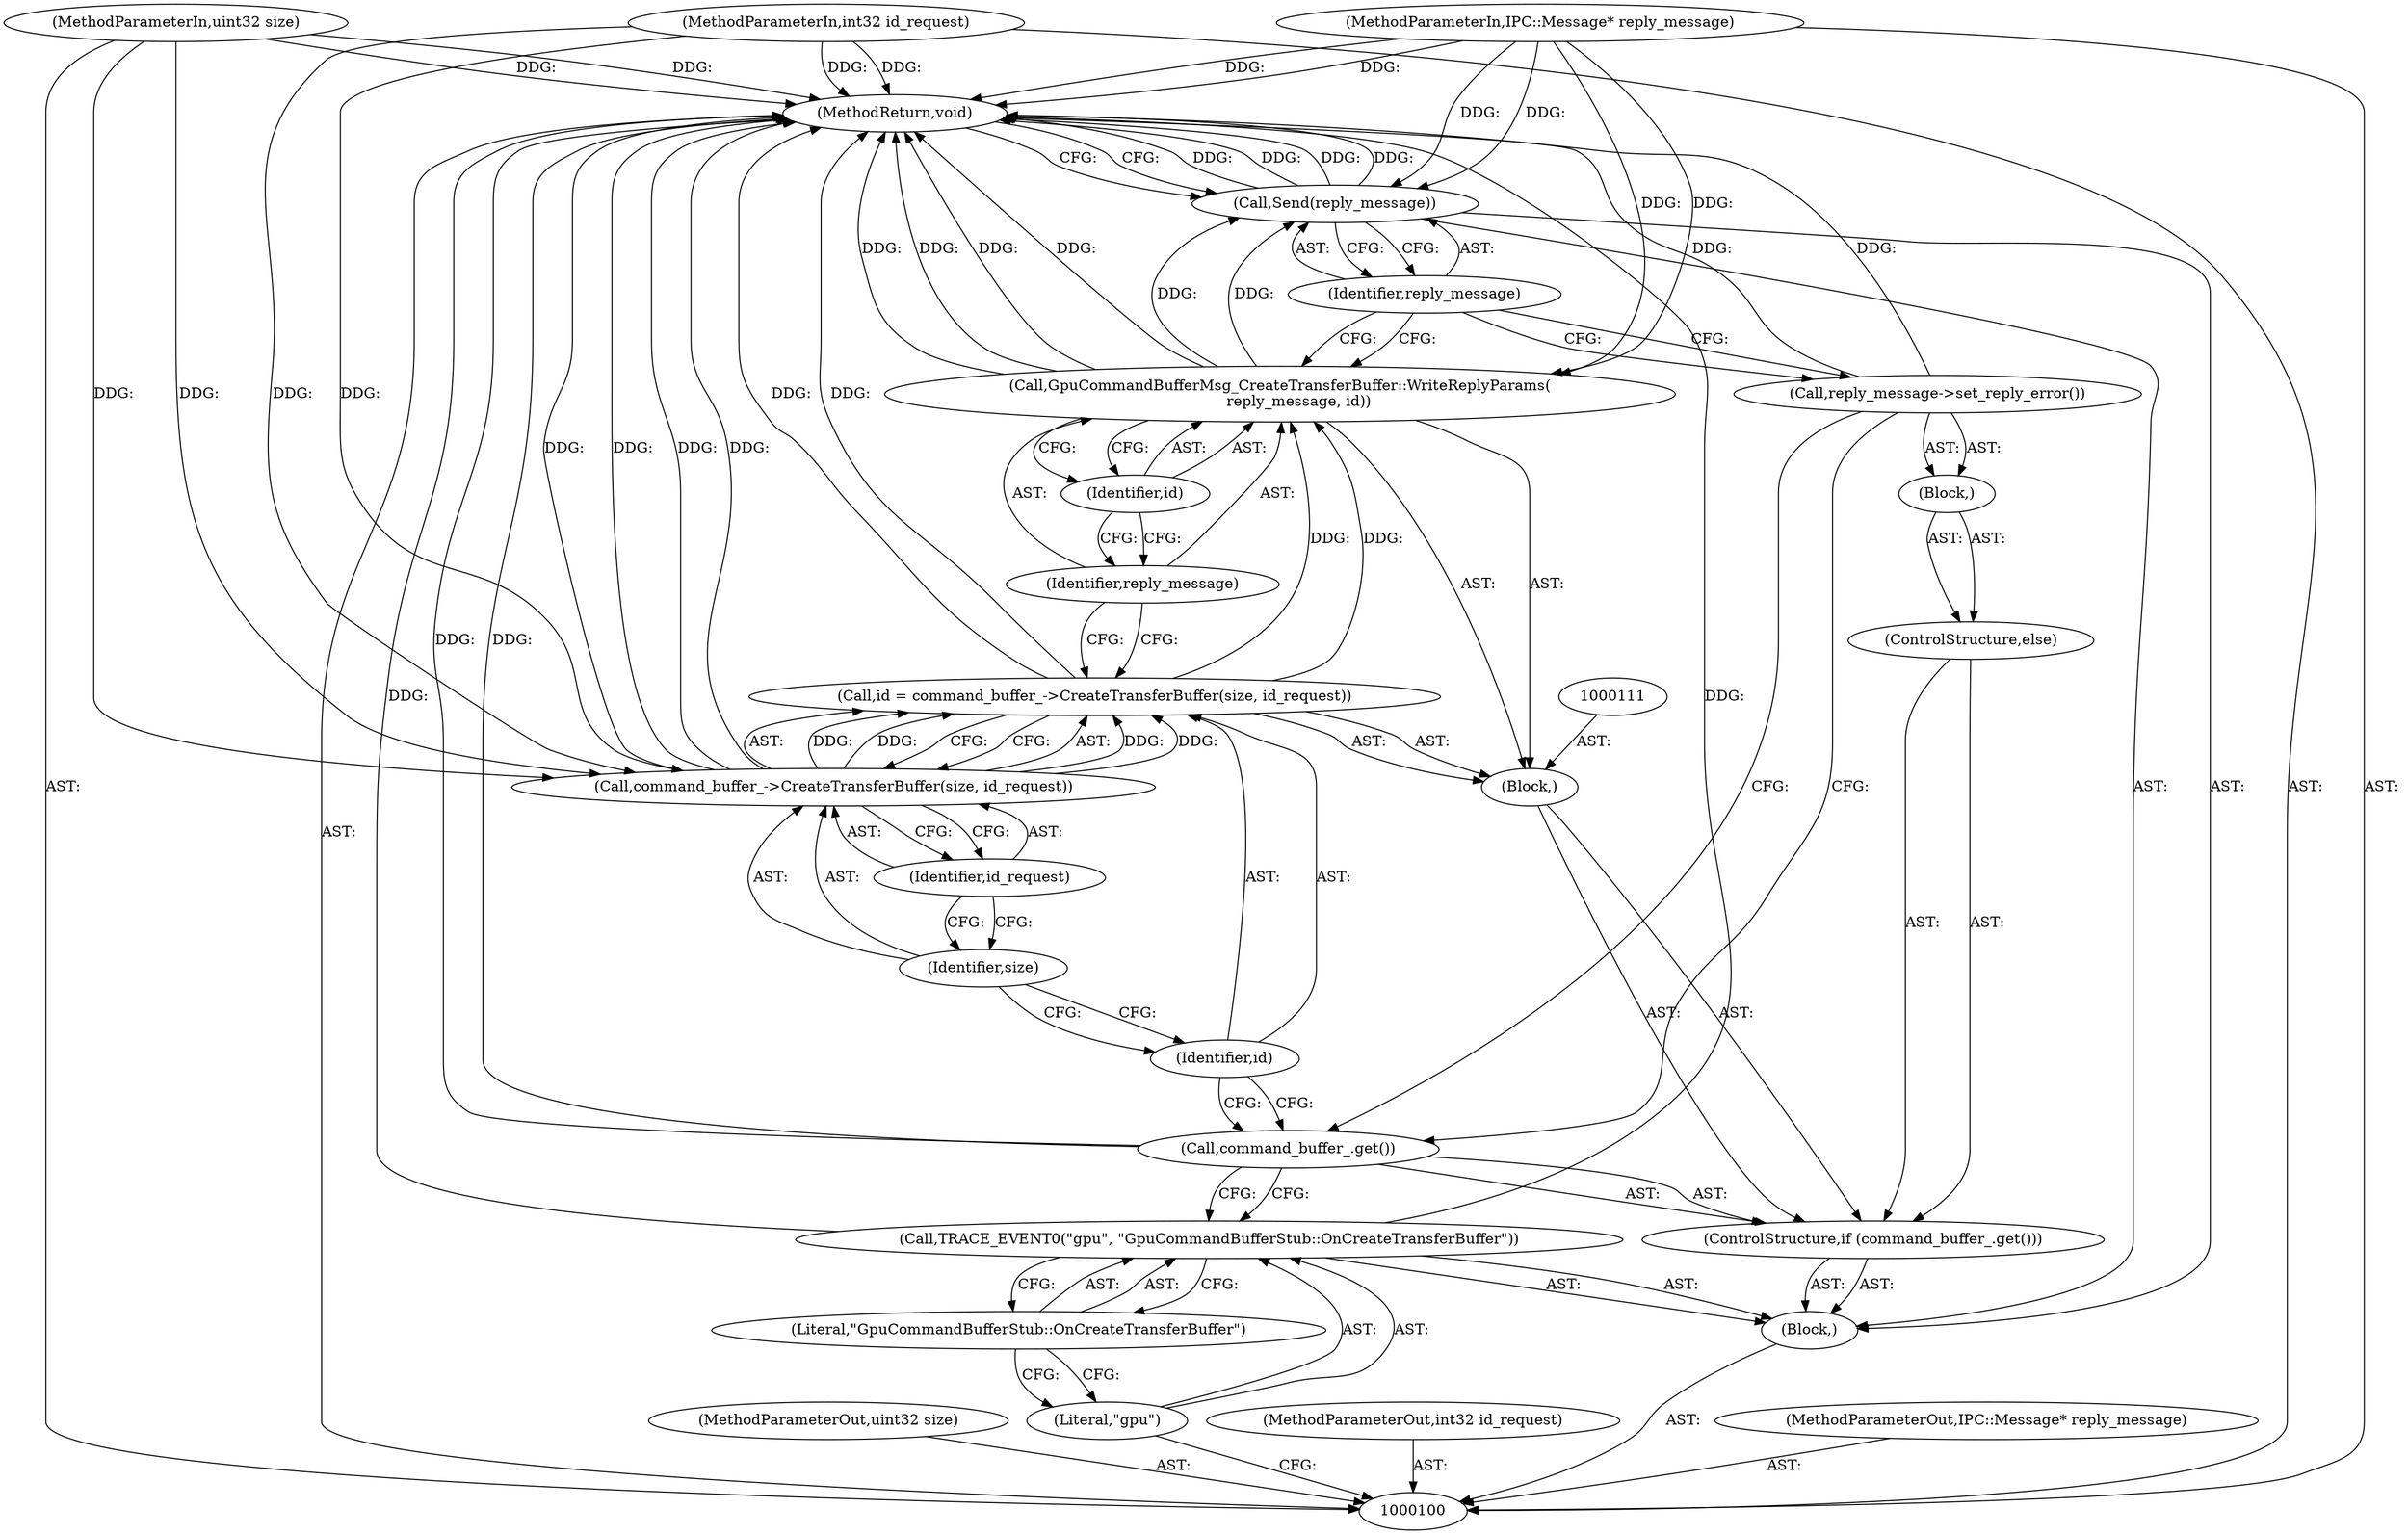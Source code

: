 digraph "0_Chrome_0ab5fab4939150bd0f30ada8a4bf6eb0f69d66c1" {
"1000120" [label="(ControlStructure,else)"];
"1000121" [label="(Block,)"];
"1000122" [label="(Call,reply_message->set_reply_error())"];
"1000123" [label="(Call,Send(reply_message))"];
"1000124" [label="(Identifier,reply_message)"];
"1000125" [label="(MethodReturn,void)"];
"1000101" [label="(MethodParameterIn,uint32 size)"];
"1000162" [label="(MethodParameterOut,uint32 size)"];
"1000102" [label="(MethodParameterIn,int32 id_request)"];
"1000163" [label="(MethodParameterOut,int32 id_request)"];
"1000103" [label="(MethodParameterIn,IPC::Message* reply_message)"];
"1000164" [label="(MethodParameterOut,IPC::Message* reply_message)"];
"1000104" [label="(Block,)"];
"1000106" [label="(Literal,\"gpu\")"];
"1000107" [label="(Literal,\"GpuCommandBufferStub::OnCreateTransferBuffer\")"];
"1000105" [label="(Call,TRACE_EVENT0(\"gpu\", \"GpuCommandBufferStub::OnCreateTransferBuffer\"))"];
"1000108" [label="(ControlStructure,if (command_buffer_.get()))"];
"1000109" [label="(Call,command_buffer_.get())"];
"1000112" [label="(Call,id = command_buffer_->CreateTransferBuffer(size, id_request))"];
"1000113" [label="(Identifier,id)"];
"1000114" [label="(Call,command_buffer_->CreateTransferBuffer(size, id_request))"];
"1000110" [label="(Block,)"];
"1000115" [label="(Identifier,size)"];
"1000116" [label="(Identifier,id_request)"];
"1000117" [label="(Call,GpuCommandBufferMsg_CreateTransferBuffer::WriteReplyParams(\n        reply_message, id))"];
"1000119" [label="(Identifier,id)"];
"1000118" [label="(Identifier,reply_message)"];
"1000120" -> "1000108"  [label="AST: "];
"1000121" -> "1000120"  [label="AST: "];
"1000121" -> "1000120"  [label="AST: "];
"1000122" -> "1000121"  [label="AST: "];
"1000122" -> "1000121"  [label="AST: "];
"1000122" -> "1000109"  [label="CFG: "];
"1000124" -> "1000122"  [label="CFG: "];
"1000122" -> "1000125"  [label="DDG: "];
"1000123" -> "1000104"  [label="AST: "];
"1000123" -> "1000124"  [label="CFG: "];
"1000124" -> "1000123"  [label="AST: "];
"1000125" -> "1000123"  [label="CFG: "];
"1000123" -> "1000125"  [label="DDG: "];
"1000123" -> "1000125"  [label="DDG: "];
"1000117" -> "1000123"  [label="DDG: "];
"1000103" -> "1000123"  [label="DDG: "];
"1000124" -> "1000123"  [label="AST: "];
"1000124" -> "1000117"  [label="CFG: "];
"1000124" -> "1000122"  [label="CFG: "];
"1000123" -> "1000124"  [label="CFG: "];
"1000125" -> "1000100"  [label="AST: "];
"1000125" -> "1000123"  [label="CFG: "];
"1000117" -> "1000125"  [label="DDG: "];
"1000117" -> "1000125"  [label="DDG: "];
"1000105" -> "1000125"  [label="DDG: "];
"1000112" -> "1000125"  [label="DDG: "];
"1000123" -> "1000125"  [label="DDG: "];
"1000123" -> "1000125"  [label="DDG: "];
"1000103" -> "1000125"  [label="DDG: "];
"1000114" -> "1000125"  [label="DDG: "];
"1000114" -> "1000125"  [label="DDG: "];
"1000101" -> "1000125"  [label="DDG: "];
"1000122" -> "1000125"  [label="DDG: "];
"1000109" -> "1000125"  [label="DDG: "];
"1000102" -> "1000125"  [label="DDG: "];
"1000101" -> "1000100"  [label="AST: "];
"1000101" -> "1000125"  [label="DDG: "];
"1000101" -> "1000114"  [label="DDG: "];
"1000162" -> "1000100"  [label="AST: "];
"1000102" -> "1000100"  [label="AST: "];
"1000102" -> "1000125"  [label="DDG: "];
"1000102" -> "1000114"  [label="DDG: "];
"1000163" -> "1000100"  [label="AST: "];
"1000103" -> "1000100"  [label="AST: "];
"1000103" -> "1000125"  [label="DDG: "];
"1000103" -> "1000117"  [label="DDG: "];
"1000103" -> "1000123"  [label="DDG: "];
"1000164" -> "1000100"  [label="AST: "];
"1000104" -> "1000100"  [label="AST: "];
"1000105" -> "1000104"  [label="AST: "];
"1000108" -> "1000104"  [label="AST: "];
"1000123" -> "1000104"  [label="AST: "];
"1000106" -> "1000105"  [label="AST: "];
"1000106" -> "1000100"  [label="CFG: "];
"1000107" -> "1000106"  [label="CFG: "];
"1000107" -> "1000105"  [label="AST: "];
"1000107" -> "1000106"  [label="CFG: "];
"1000105" -> "1000107"  [label="CFG: "];
"1000105" -> "1000104"  [label="AST: "];
"1000105" -> "1000107"  [label="CFG: "];
"1000106" -> "1000105"  [label="AST: "];
"1000107" -> "1000105"  [label="AST: "];
"1000109" -> "1000105"  [label="CFG: "];
"1000105" -> "1000125"  [label="DDG: "];
"1000108" -> "1000104"  [label="AST: "];
"1000109" -> "1000108"  [label="AST: "];
"1000110" -> "1000108"  [label="AST: "];
"1000120" -> "1000108"  [label="AST: "];
"1000109" -> "1000108"  [label="AST: "];
"1000109" -> "1000105"  [label="CFG: "];
"1000113" -> "1000109"  [label="CFG: "];
"1000122" -> "1000109"  [label="CFG: "];
"1000109" -> "1000125"  [label="DDG: "];
"1000112" -> "1000110"  [label="AST: "];
"1000112" -> "1000114"  [label="CFG: "];
"1000113" -> "1000112"  [label="AST: "];
"1000114" -> "1000112"  [label="AST: "];
"1000118" -> "1000112"  [label="CFG: "];
"1000112" -> "1000125"  [label="DDG: "];
"1000114" -> "1000112"  [label="DDG: "];
"1000114" -> "1000112"  [label="DDG: "];
"1000112" -> "1000117"  [label="DDG: "];
"1000113" -> "1000112"  [label="AST: "];
"1000113" -> "1000109"  [label="CFG: "];
"1000115" -> "1000113"  [label="CFG: "];
"1000114" -> "1000112"  [label="AST: "];
"1000114" -> "1000116"  [label="CFG: "];
"1000115" -> "1000114"  [label="AST: "];
"1000116" -> "1000114"  [label="AST: "];
"1000112" -> "1000114"  [label="CFG: "];
"1000114" -> "1000125"  [label="DDG: "];
"1000114" -> "1000125"  [label="DDG: "];
"1000114" -> "1000112"  [label="DDG: "];
"1000114" -> "1000112"  [label="DDG: "];
"1000101" -> "1000114"  [label="DDG: "];
"1000102" -> "1000114"  [label="DDG: "];
"1000110" -> "1000108"  [label="AST: "];
"1000111" -> "1000110"  [label="AST: "];
"1000112" -> "1000110"  [label="AST: "];
"1000117" -> "1000110"  [label="AST: "];
"1000115" -> "1000114"  [label="AST: "];
"1000115" -> "1000113"  [label="CFG: "];
"1000116" -> "1000115"  [label="CFG: "];
"1000116" -> "1000114"  [label="AST: "];
"1000116" -> "1000115"  [label="CFG: "];
"1000114" -> "1000116"  [label="CFG: "];
"1000117" -> "1000110"  [label="AST: "];
"1000117" -> "1000119"  [label="CFG: "];
"1000118" -> "1000117"  [label="AST: "];
"1000119" -> "1000117"  [label="AST: "];
"1000124" -> "1000117"  [label="CFG: "];
"1000117" -> "1000125"  [label="DDG: "];
"1000117" -> "1000125"  [label="DDG: "];
"1000103" -> "1000117"  [label="DDG: "];
"1000112" -> "1000117"  [label="DDG: "];
"1000117" -> "1000123"  [label="DDG: "];
"1000119" -> "1000117"  [label="AST: "];
"1000119" -> "1000118"  [label="CFG: "];
"1000117" -> "1000119"  [label="CFG: "];
"1000118" -> "1000117"  [label="AST: "];
"1000118" -> "1000112"  [label="CFG: "];
"1000119" -> "1000118"  [label="CFG: "];
}
